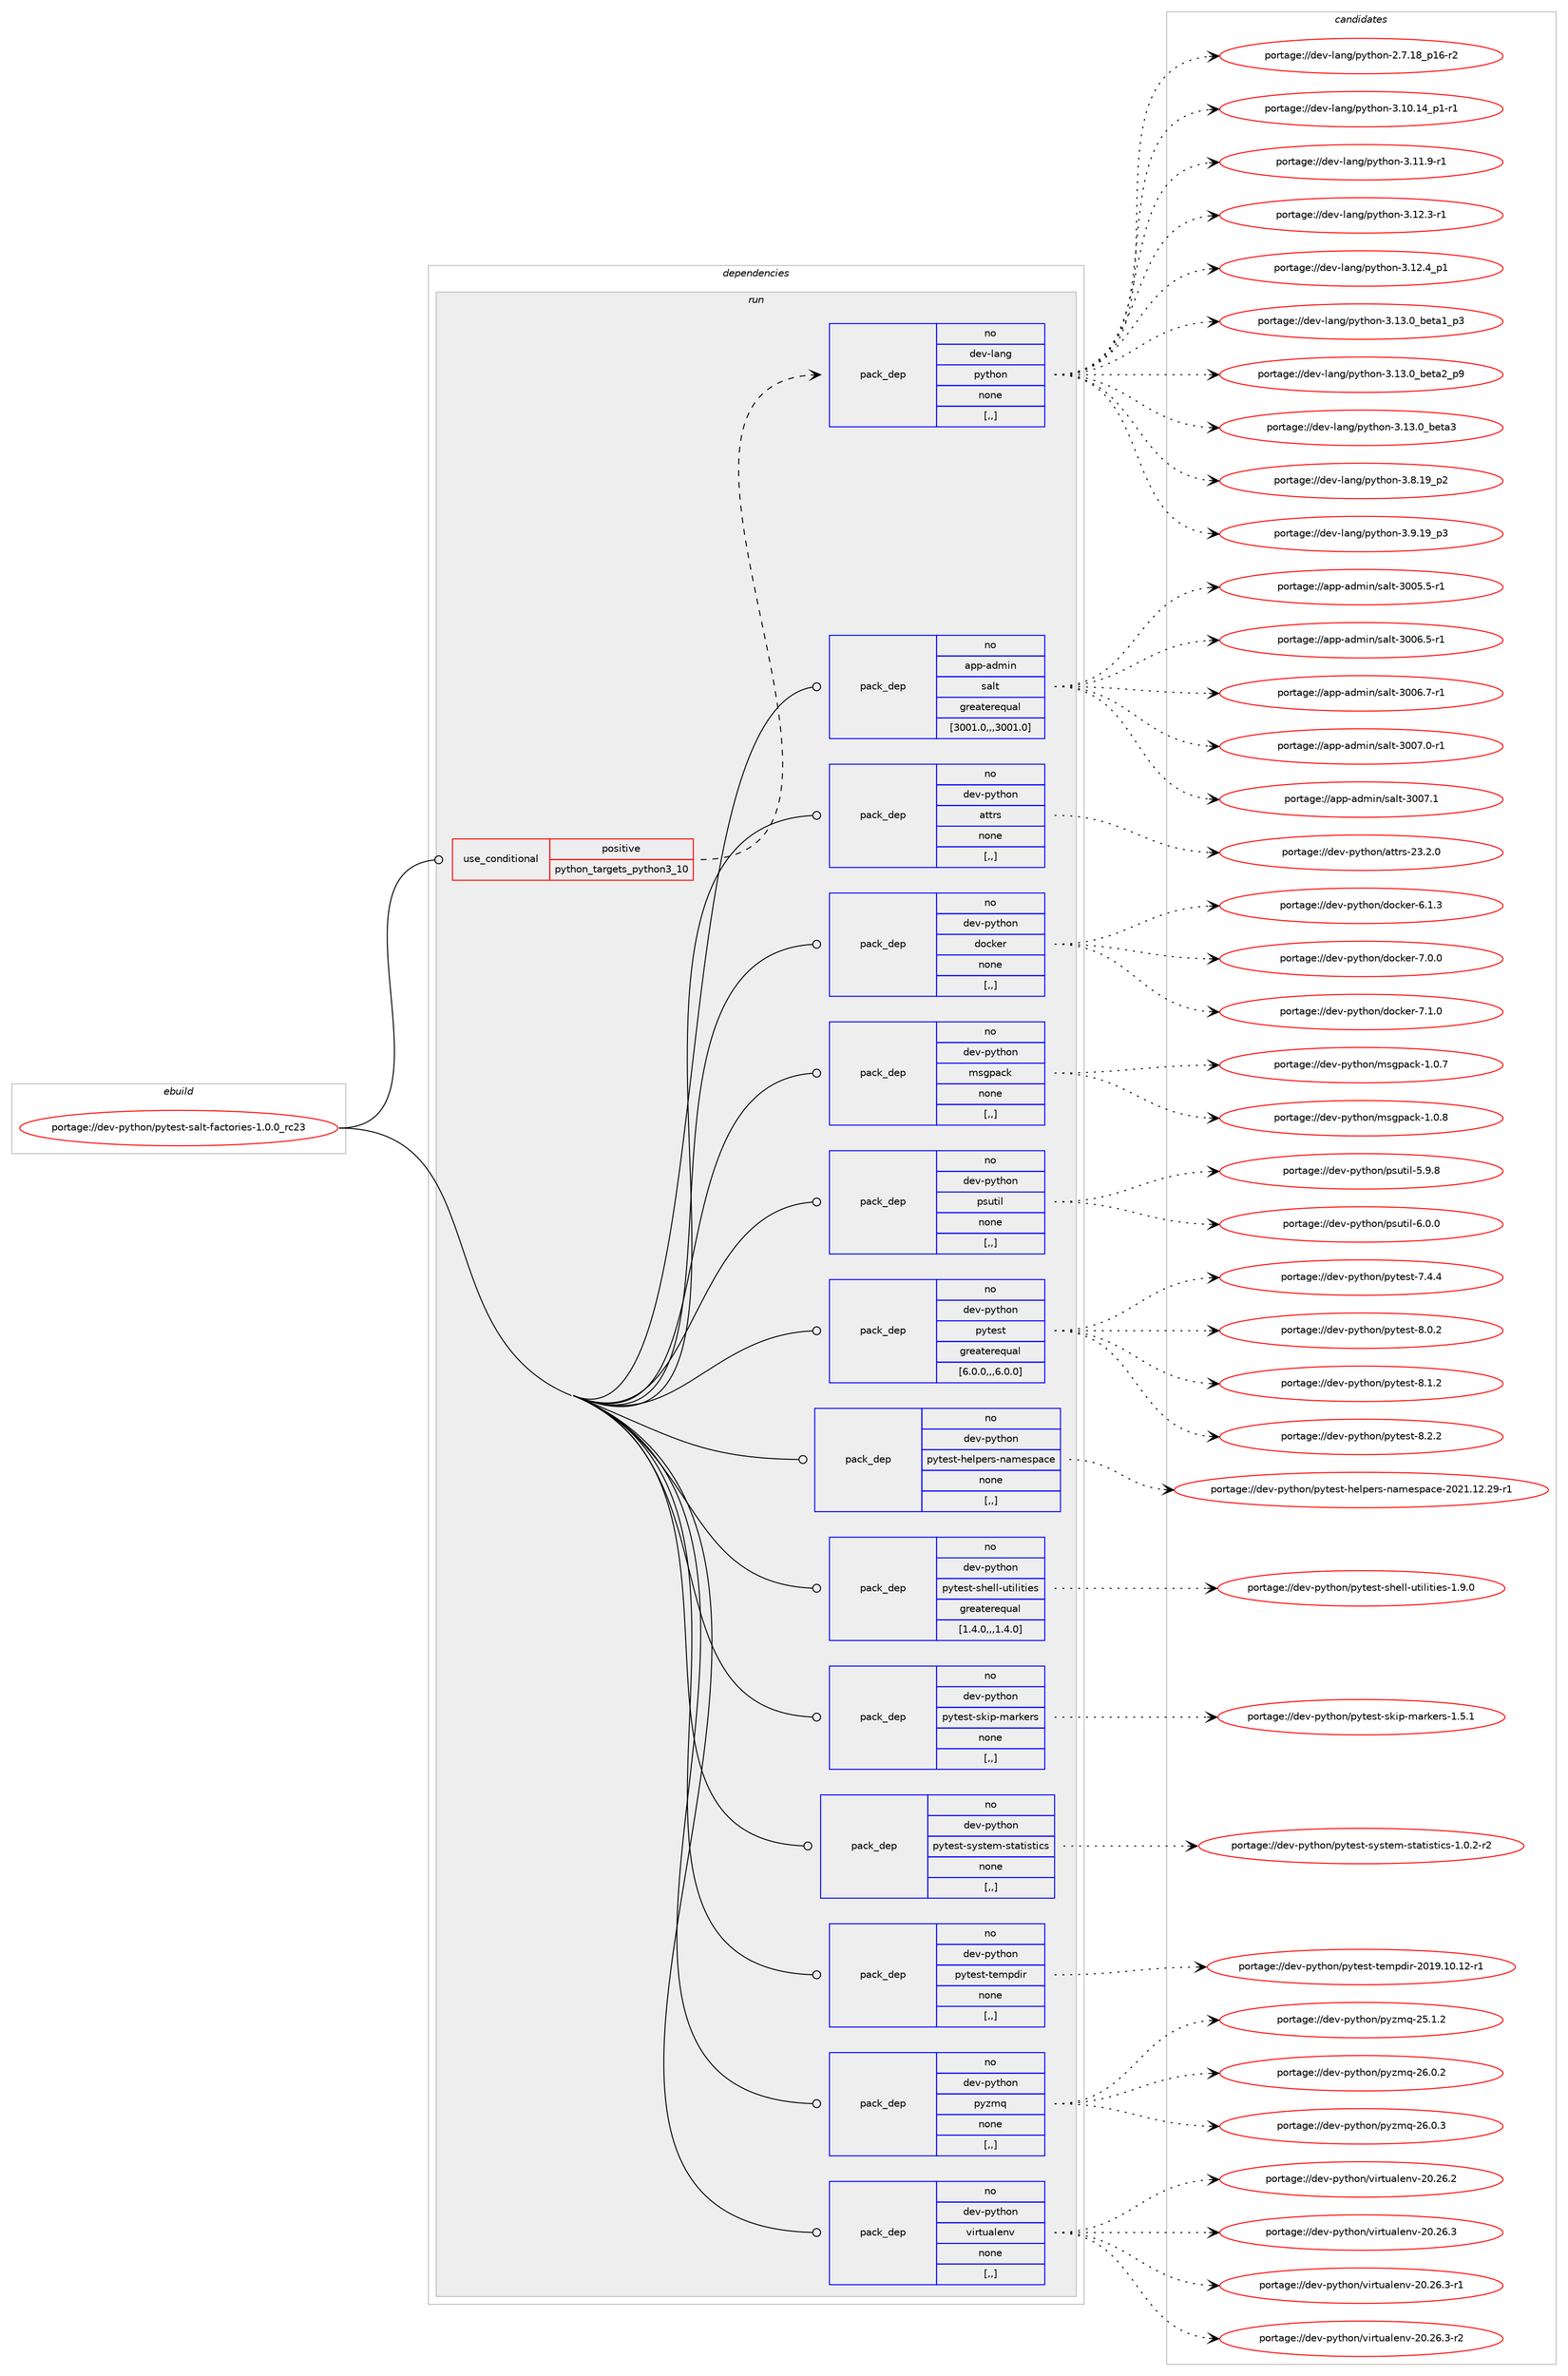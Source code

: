 digraph prolog {

# *************
# Graph options
# *************

newrank=true;
concentrate=true;
compound=true;
graph [rankdir=LR,fontname=Helvetica,fontsize=10,ranksep=1.5];#, ranksep=2.5, nodesep=0.2];
edge  [arrowhead=vee];
node  [fontname=Helvetica,fontsize=10];

# **********
# The ebuild
# **********

subgraph cluster_leftcol {
color=gray;
rank=same;
label=<<i>ebuild</i>>;
id [label="portage://dev-python/pytest-salt-factories-1.0.0_rc23", color=red, width=4, href="../dev-python/pytest-salt-factories-1.0.0_rc23.svg"];
}

# ****************
# The dependencies
# ****************

subgraph cluster_midcol {
color=gray;
label=<<i>dependencies</i>>;
subgraph cluster_compile {
fillcolor="#eeeeee";
style=filled;
label=<<i>compile</i>>;
}
subgraph cluster_compileandrun {
fillcolor="#eeeeee";
style=filled;
label=<<i>compile and run</i>>;
}
subgraph cluster_run {
fillcolor="#eeeeee";
style=filled;
label=<<i>run</i>>;
subgraph cond36844 {
dependency155464 [label=<<TABLE BORDER="0" CELLBORDER="1" CELLSPACING="0" CELLPADDING="4"><TR><TD ROWSPAN="3" CELLPADDING="10">use_conditional</TD></TR><TR><TD>positive</TD></TR><TR><TD>python_targets_python3_10</TD></TR></TABLE>>, shape=none, color=red];
subgraph pack117385 {
dependency155465 [label=<<TABLE BORDER="0" CELLBORDER="1" CELLSPACING="0" CELLPADDING="4" WIDTH="220"><TR><TD ROWSPAN="6" CELLPADDING="30">pack_dep</TD></TR><TR><TD WIDTH="110">no</TD></TR><TR><TD>dev-lang</TD></TR><TR><TD>python</TD></TR><TR><TD>none</TD></TR><TR><TD>[,,]</TD></TR></TABLE>>, shape=none, color=blue];
}
dependency155464:e -> dependency155465:w [weight=20,style="dashed",arrowhead="vee"];
}
id:e -> dependency155464:w [weight=20,style="solid",arrowhead="odot"];
subgraph pack117386 {
dependency155466 [label=<<TABLE BORDER="0" CELLBORDER="1" CELLSPACING="0" CELLPADDING="4" WIDTH="220"><TR><TD ROWSPAN="6" CELLPADDING="30">pack_dep</TD></TR><TR><TD WIDTH="110">no</TD></TR><TR><TD>app-admin</TD></TR><TR><TD>salt</TD></TR><TR><TD>greaterequal</TD></TR><TR><TD>[3001.0,,,3001.0]</TD></TR></TABLE>>, shape=none, color=blue];
}
id:e -> dependency155466:w [weight=20,style="solid",arrowhead="odot"];
subgraph pack117387 {
dependency155467 [label=<<TABLE BORDER="0" CELLBORDER="1" CELLSPACING="0" CELLPADDING="4" WIDTH="220"><TR><TD ROWSPAN="6" CELLPADDING="30">pack_dep</TD></TR><TR><TD WIDTH="110">no</TD></TR><TR><TD>dev-python</TD></TR><TR><TD>attrs</TD></TR><TR><TD>none</TD></TR><TR><TD>[,,]</TD></TR></TABLE>>, shape=none, color=blue];
}
id:e -> dependency155467:w [weight=20,style="solid",arrowhead="odot"];
subgraph pack117388 {
dependency155468 [label=<<TABLE BORDER="0" CELLBORDER="1" CELLSPACING="0" CELLPADDING="4" WIDTH="220"><TR><TD ROWSPAN="6" CELLPADDING="30">pack_dep</TD></TR><TR><TD WIDTH="110">no</TD></TR><TR><TD>dev-python</TD></TR><TR><TD>docker</TD></TR><TR><TD>none</TD></TR><TR><TD>[,,]</TD></TR></TABLE>>, shape=none, color=blue];
}
id:e -> dependency155468:w [weight=20,style="solid",arrowhead="odot"];
subgraph pack117389 {
dependency155469 [label=<<TABLE BORDER="0" CELLBORDER="1" CELLSPACING="0" CELLPADDING="4" WIDTH="220"><TR><TD ROWSPAN="6" CELLPADDING="30">pack_dep</TD></TR><TR><TD WIDTH="110">no</TD></TR><TR><TD>dev-python</TD></TR><TR><TD>msgpack</TD></TR><TR><TD>none</TD></TR><TR><TD>[,,]</TD></TR></TABLE>>, shape=none, color=blue];
}
id:e -> dependency155469:w [weight=20,style="solid",arrowhead="odot"];
subgraph pack117390 {
dependency155470 [label=<<TABLE BORDER="0" CELLBORDER="1" CELLSPACING="0" CELLPADDING="4" WIDTH="220"><TR><TD ROWSPAN="6" CELLPADDING="30">pack_dep</TD></TR><TR><TD WIDTH="110">no</TD></TR><TR><TD>dev-python</TD></TR><TR><TD>psutil</TD></TR><TR><TD>none</TD></TR><TR><TD>[,,]</TD></TR></TABLE>>, shape=none, color=blue];
}
id:e -> dependency155470:w [weight=20,style="solid",arrowhead="odot"];
subgraph pack117391 {
dependency155471 [label=<<TABLE BORDER="0" CELLBORDER="1" CELLSPACING="0" CELLPADDING="4" WIDTH="220"><TR><TD ROWSPAN="6" CELLPADDING="30">pack_dep</TD></TR><TR><TD WIDTH="110">no</TD></TR><TR><TD>dev-python</TD></TR><TR><TD>pytest</TD></TR><TR><TD>greaterequal</TD></TR><TR><TD>[6.0.0,,,6.0.0]</TD></TR></TABLE>>, shape=none, color=blue];
}
id:e -> dependency155471:w [weight=20,style="solid",arrowhead="odot"];
subgraph pack117392 {
dependency155472 [label=<<TABLE BORDER="0" CELLBORDER="1" CELLSPACING="0" CELLPADDING="4" WIDTH="220"><TR><TD ROWSPAN="6" CELLPADDING="30">pack_dep</TD></TR><TR><TD WIDTH="110">no</TD></TR><TR><TD>dev-python</TD></TR><TR><TD>pytest-helpers-namespace</TD></TR><TR><TD>none</TD></TR><TR><TD>[,,]</TD></TR></TABLE>>, shape=none, color=blue];
}
id:e -> dependency155472:w [weight=20,style="solid",arrowhead="odot"];
subgraph pack117393 {
dependency155473 [label=<<TABLE BORDER="0" CELLBORDER="1" CELLSPACING="0" CELLPADDING="4" WIDTH="220"><TR><TD ROWSPAN="6" CELLPADDING="30">pack_dep</TD></TR><TR><TD WIDTH="110">no</TD></TR><TR><TD>dev-python</TD></TR><TR><TD>pytest-shell-utilities</TD></TR><TR><TD>greaterequal</TD></TR><TR><TD>[1.4.0,,,1.4.0]</TD></TR></TABLE>>, shape=none, color=blue];
}
id:e -> dependency155473:w [weight=20,style="solid",arrowhead="odot"];
subgraph pack117394 {
dependency155474 [label=<<TABLE BORDER="0" CELLBORDER="1" CELLSPACING="0" CELLPADDING="4" WIDTH="220"><TR><TD ROWSPAN="6" CELLPADDING="30">pack_dep</TD></TR><TR><TD WIDTH="110">no</TD></TR><TR><TD>dev-python</TD></TR><TR><TD>pytest-skip-markers</TD></TR><TR><TD>none</TD></TR><TR><TD>[,,]</TD></TR></TABLE>>, shape=none, color=blue];
}
id:e -> dependency155474:w [weight=20,style="solid",arrowhead="odot"];
subgraph pack117395 {
dependency155475 [label=<<TABLE BORDER="0" CELLBORDER="1" CELLSPACING="0" CELLPADDING="4" WIDTH="220"><TR><TD ROWSPAN="6" CELLPADDING="30">pack_dep</TD></TR><TR><TD WIDTH="110">no</TD></TR><TR><TD>dev-python</TD></TR><TR><TD>pytest-system-statistics</TD></TR><TR><TD>none</TD></TR><TR><TD>[,,]</TD></TR></TABLE>>, shape=none, color=blue];
}
id:e -> dependency155475:w [weight=20,style="solid",arrowhead="odot"];
subgraph pack117396 {
dependency155476 [label=<<TABLE BORDER="0" CELLBORDER="1" CELLSPACING="0" CELLPADDING="4" WIDTH="220"><TR><TD ROWSPAN="6" CELLPADDING="30">pack_dep</TD></TR><TR><TD WIDTH="110">no</TD></TR><TR><TD>dev-python</TD></TR><TR><TD>pytest-tempdir</TD></TR><TR><TD>none</TD></TR><TR><TD>[,,]</TD></TR></TABLE>>, shape=none, color=blue];
}
id:e -> dependency155476:w [weight=20,style="solid",arrowhead="odot"];
subgraph pack117397 {
dependency155477 [label=<<TABLE BORDER="0" CELLBORDER="1" CELLSPACING="0" CELLPADDING="4" WIDTH="220"><TR><TD ROWSPAN="6" CELLPADDING="30">pack_dep</TD></TR><TR><TD WIDTH="110">no</TD></TR><TR><TD>dev-python</TD></TR><TR><TD>pyzmq</TD></TR><TR><TD>none</TD></TR><TR><TD>[,,]</TD></TR></TABLE>>, shape=none, color=blue];
}
id:e -> dependency155477:w [weight=20,style="solid",arrowhead="odot"];
subgraph pack117398 {
dependency155478 [label=<<TABLE BORDER="0" CELLBORDER="1" CELLSPACING="0" CELLPADDING="4" WIDTH="220"><TR><TD ROWSPAN="6" CELLPADDING="30">pack_dep</TD></TR><TR><TD WIDTH="110">no</TD></TR><TR><TD>dev-python</TD></TR><TR><TD>virtualenv</TD></TR><TR><TD>none</TD></TR><TR><TD>[,,]</TD></TR></TABLE>>, shape=none, color=blue];
}
id:e -> dependency155478:w [weight=20,style="solid",arrowhead="odot"];
}
}

# **************
# The candidates
# **************

subgraph cluster_choices {
rank=same;
color=gray;
label=<<i>candidates</i>>;

subgraph choice117385 {
color=black;
nodesep=1;
choice100101118451089711010347112121116104111110455046554649569511249544511450 [label="portage://dev-lang/python-2.7.18_p16-r2", color=red, width=4,href="../dev-lang/python-2.7.18_p16-r2.svg"];
choice100101118451089711010347112121116104111110455146494846495295112494511449 [label="portage://dev-lang/python-3.10.14_p1-r1", color=red, width=4,href="../dev-lang/python-3.10.14_p1-r1.svg"];
choice100101118451089711010347112121116104111110455146494946574511449 [label="portage://dev-lang/python-3.11.9-r1", color=red, width=4,href="../dev-lang/python-3.11.9-r1.svg"];
choice100101118451089711010347112121116104111110455146495046514511449 [label="portage://dev-lang/python-3.12.3-r1", color=red, width=4,href="../dev-lang/python-3.12.3-r1.svg"];
choice100101118451089711010347112121116104111110455146495046529511249 [label="portage://dev-lang/python-3.12.4_p1", color=red, width=4,href="../dev-lang/python-3.12.4_p1.svg"];
choice10010111845108971101034711212111610411111045514649514648959810111697499511251 [label="portage://dev-lang/python-3.13.0_beta1_p3", color=red, width=4,href="../dev-lang/python-3.13.0_beta1_p3.svg"];
choice10010111845108971101034711212111610411111045514649514648959810111697509511257 [label="portage://dev-lang/python-3.13.0_beta2_p9", color=red, width=4,href="../dev-lang/python-3.13.0_beta2_p9.svg"];
choice1001011184510897110103471121211161041111104551464951464895981011169751 [label="portage://dev-lang/python-3.13.0_beta3", color=red, width=4,href="../dev-lang/python-3.13.0_beta3.svg"];
choice100101118451089711010347112121116104111110455146564649579511250 [label="portage://dev-lang/python-3.8.19_p2", color=red, width=4,href="../dev-lang/python-3.8.19_p2.svg"];
choice100101118451089711010347112121116104111110455146574649579511251 [label="portage://dev-lang/python-3.9.19_p3", color=red, width=4,href="../dev-lang/python-3.9.19_p3.svg"];
dependency155465:e -> choice100101118451089711010347112121116104111110455046554649569511249544511450:w [style=dotted,weight="100"];
dependency155465:e -> choice100101118451089711010347112121116104111110455146494846495295112494511449:w [style=dotted,weight="100"];
dependency155465:e -> choice100101118451089711010347112121116104111110455146494946574511449:w [style=dotted,weight="100"];
dependency155465:e -> choice100101118451089711010347112121116104111110455146495046514511449:w [style=dotted,weight="100"];
dependency155465:e -> choice100101118451089711010347112121116104111110455146495046529511249:w [style=dotted,weight="100"];
dependency155465:e -> choice10010111845108971101034711212111610411111045514649514648959810111697499511251:w [style=dotted,weight="100"];
dependency155465:e -> choice10010111845108971101034711212111610411111045514649514648959810111697509511257:w [style=dotted,weight="100"];
dependency155465:e -> choice1001011184510897110103471121211161041111104551464951464895981011169751:w [style=dotted,weight="100"];
dependency155465:e -> choice100101118451089711010347112121116104111110455146564649579511250:w [style=dotted,weight="100"];
dependency155465:e -> choice100101118451089711010347112121116104111110455146574649579511251:w [style=dotted,weight="100"];
}
subgraph choice117386 {
color=black;
nodesep=1;
choice9711211245971001091051104711597108116455148485346534511449 [label="portage://app-admin/salt-3005.5-r1", color=red, width=4,href="../app-admin/salt-3005.5-r1.svg"];
choice9711211245971001091051104711597108116455148485446534511449 [label="portage://app-admin/salt-3006.5-r1", color=red, width=4,href="../app-admin/salt-3006.5-r1.svg"];
choice9711211245971001091051104711597108116455148485446554511449 [label="portage://app-admin/salt-3006.7-r1", color=red, width=4,href="../app-admin/salt-3006.7-r1.svg"];
choice9711211245971001091051104711597108116455148485546484511449 [label="portage://app-admin/salt-3007.0-r1", color=red, width=4,href="../app-admin/salt-3007.0-r1.svg"];
choice971121124597100109105110471159710811645514848554649 [label="portage://app-admin/salt-3007.1", color=red, width=4,href="../app-admin/salt-3007.1.svg"];
dependency155466:e -> choice9711211245971001091051104711597108116455148485346534511449:w [style=dotted,weight="100"];
dependency155466:e -> choice9711211245971001091051104711597108116455148485446534511449:w [style=dotted,weight="100"];
dependency155466:e -> choice9711211245971001091051104711597108116455148485446554511449:w [style=dotted,weight="100"];
dependency155466:e -> choice9711211245971001091051104711597108116455148485546484511449:w [style=dotted,weight="100"];
dependency155466:e -> choice971121124597100109105110471159710811645514848554649:w [style=dotted,weight="100"];
}
subgraph choice117387 {
color=black;
nodesep=1;
choice10010111845112121116104111110479711611611411545505146504648 [label="portage://dev-python/attrs-23.2.0", color=red, width=4,href="../dev-python/attrs-23.2.0.svg"];
dependency155467:e -> choice10010111845112121116104111110479711611611411545505146504648:w [style=dotted,weight="100"];
}
subgraph choice117388 {
color=black;
nodesep=1;
choice100101118451121211161041111104710011199107101114455446494651 [label="portage://dev-python/docker-6.1.3", color=red, width=4,href="../dev-python/docker-6.1.3.svg"];
choice100101118451121211161041111104710011199107101114455546484648 [label="portage://dev-python/docker-7.0.0", color=red, width=4,href="../dev-python/docker-7.0.0.svg"];
choice100101118451121211161041111104710011199107101114455546494648 [label="portage://dev-python/docker-7.1.0", color=red, width=4,href="../dev-python/docker-7.1.0.svg"];
dependency155468:e -> choice100101118451121211161041111104710011199107101114455446494651:w [style=dotted,weight="100"];
dependency155468:e -> choice100101118451121211161041111104710011199107101114455546484648:w [style=dotted,weight="100"];
dependency155468:e -> choice100101118451121211161041111104710011199107101114455546494648:w [style=dotted,weight="100"];
}
subgraph choice117389 {
color=black;
nodesep=1;
choice10010111845112121116104111110471091151031129799107454946484655 [label="portage://dev-python/msgpack-1.0.7", color=red, width=4,href="../dev-python/msgpack-1.0.7.svg"];
choice10010111845112121116104111110471091151031129799107454946484656 [label="portage://dev-python/msgpack-1.0.8", color=red, width=4,href="../dev-python/msgpack-1.0.8.svg"];
dependency155469:e -> choice10010111845112121116104111110471091151031129799107454946484655:w [style=dotted,weight="100"];
dependency155469:e -> choice10010111845112121116104111110471091151031129799107454946484656:w [style=dotted,weight="100"];
}
subgraph choice117390 {
color=black;
nodesep=1;
choice1001011184511212111610411111047112115117116105108455346574656 [label="portage://dev-python/psutil-5.9.8", color=red, width=4,href="../dev-python/psutil-5.9.8.svg"];
choice1001011184511212111610411111047112115117116105108455446484648 [label="portage://dev-python/psutil-6.0.0", color=red, width=4,href="../dev-python/psutil-6.0.0.svg"];
dependency155470:e -> choice1001011184511212111610411111047112115117116105108455346574656:w [style=dotted,weight="100"];
dependency155470:e -> choice1001011184511212111610411111047112115117116105108455446484648:w [style=dotted,weight="100"];
}
subgraph choice117391 {
color=black;
nodesep=1;
choice1001011184511212111610411111047112121116101115116455546524652 [label="portage://dev-python/pytest-7.4.4", color=red, width=4,href="../dev-python/pytest-7.4.4.svg"];
choice1001011184511212111610411111047112121116101115116455646484650 [label="portage://dev-python/pytest-8.0.2", color=red, width=4,href="../dev-python/pytest-8.0.2.svg"];
choice1001011184511212111610411111047112121116101115116455646494650 [label="portage://dev-python/pytest-8.1.2", color=red, width=4,href="../dev-python/pytest-8.1.2.svg"];
choice1001011184511212111610411111047112121116101115116455646504650 [label="portage://dev-python/pytest-8.2.2", color=red, width=4,href="../dev-python/pytest-8.2.2.svg"];
dependency155471:e -> choice1001011184511212111610411111047112121116101115116455546524652:w [style=dotted,weight="100"];
dependency155471:e -> choice1001011184511212111610411111047112121116101115116455646484650:w [style=dotted,weight="100"];
dependency155471:e -> choice1001011184511212111610411111047112121116101115116455646494650:w [style=dotted,weight="100"];
dependency155471:e -> choice1001011184511212111610411111047112121116101115116455646504650:w [style=dotted,weight="100"];
}
subgraph choice117392 {
color=black;
nodesep=1;
choice1001011184511212111610411111047112121116101115116451041011081121011141154511097109101115112979910145504850494649504650574511449 [label="portage://dev-python/pytest-helpers-namespace-2021.12.29-r1", color=red, width=4,href="../dev-python/pytest-helpers-namespace-2021.12.29-r1.svg"];
dependency155472:e -> choice1001011184511212111610411111047112121116101115116451041011081121011141154511097109101115112979910145504850494649504650574511449:w [style=dotted,weight="100"];
}
subgraph choice117393 {
color=black;
nodesep=1;
choice10010111845112121116104111110471121211161011151164511510410110810845117116105108105116105101115454946574648 [label="portage://dev-python/pytest-shell-utilities-1.9.0", color=red, width=4,href="../dev-python/pytest-shell-utilities-1.9.0.svg"];
dependency155473:e -> choice10010111845112121116104111110471121211161011151164511510410110810845117116105108105116105101115454946574648:w [style=dotted,weight="100"];
}
subgraph choice117394 {
color=black;
nodesep=1;
choice1001011184511212111610411111047112121116101115116451151071051124510997114107101114115454946534649 [label="portage://dev-python/pytest-skip-markers-1.5.1", color=red, width=4,href="../dev-python/pytest-skip-markers-1.5.1.svg"];
dependency155474:e -> choice1001011184511212111610411111047112121116101115116451151071051124510997114107101114115454946534649:w [style=dotted,weight="100"];
}
subgraph choice117395 {
color=black;
nodesep=1;
choice1001011184511212111610411111047112121116101115116451151211151161011094511511697116105115116105991154549464846504511450 [label="portage://dev-python/pytest-system-statistics-1.0.2-r2", color=red, width=4,href="../dev-python/pytest-system-statistics-1.0.2-r2.svg"];
dependency155475:e -> choice1001011184511212111610411111047112121116101115116451151211151161011094511511697116105115116105991154549464846504511450:w [style=dotted,weight="100"];
}
subgraph choice117396 {
color=black;
nodesep=1;
choice10010111845112121116104111110471121211161011151164511610110911210010511445504849574649484649504511449 [label="portage://dev-python/pytest-tempdir-2019.10.12-r1", color=red, width=4,href="../dev-python/pytest-tempdir-2019.10.12-r1.svg"];
dependency155476:e -> choice10010111845112121116104111110471121211161011151164511610110911210010511445504849574649484649504511449:w [style=dotted,weight="100"];
}
subgraph choice117397 {
color=black;
nodesep=1;
choice100101118451121211161041111104711212112210911345505346494650 [label="portage://dev-python/pyzmq-25.1.2", color=red, width=4,href="../dev-python/pyzmq-25.1.2.svg"];
choice100101118451121211161041111104711212112210911345505446484650 [label="portage://dev-python/pyzmq-26.0.2", color=red, width=4,href="../dev-python/pyzmq-26.0.2.svg"];
choice100101118451121211161041111104711212112210911345505446484651 [label="portage://dev-python/pyzmq-26.0.3", color=red, width=4,href="../dev-python/pyzmq-26.0.3.svg"];
dependency155477:e -> choice100101118451121211161041111104711212112210911345505346494650:w [style=dotted,weight="100"];
dependency155477:e -> choice100101118451121211161041111104711212112210911345505446484650:w [style=dotted,weight="100"];
dependency155477:e -> choice100101118451121211161041111104711212112210911345505446484651:w [style=dotted,weight="100"];
}
subgraph choice117398 {
color=black;
nodesep=1;
choice1001011184511212111610411111047118105114116117971081011101184550484650544650 [label="portage://dev-python/virtualenv-20.26.2", color=red, width=4,href="../dev-python/virtualenv-20.26.2.svg"];
choice1001011184511212111610411111047118105114116117971081011101184550484650544651 [label="portage://dev-python/virtualenv-20.26.3", color=red, width=4,href="../dev-python/virtualenv-20.26.3.svg"];
choice10010111845112121116104111110471181051141161179710810111011845504846505446514511449 [label="portage://dev-python/virtualenv-20.26.3-r1", color=red, width=4,href="../dev-python/virtualenv-20.26.3-r1.svg"];
choice10010111845112121116104111110471181051141161179710810111011845504846505446514511450 [label="portage://dev-python/virtualenv-20.26.3-r2", color=red, width=4,href="../dev-python/virtualenv-20.26.3-r2.svg"];
dependency155478:e -> choice1001011184511212111610411111047118105114116117971081011101184550484650544650:w [style=dotted,weight="100"];
dependency155478:e -> choice1001011184511212111610411111047118105114116117971081011101184550484650544651:w [style=dotted,weight="100"];
dependency155478:e -> choice10010111845112121116104111110471181051141161179710810111011845504846505446514511449:w [style=dotted,weight="100"];
dependency155478:e -> choice10010111845112121116104111110471181051141161179710810111011845504846505446514511450:w [style=dotted,weight="100"];
}
}

}

